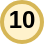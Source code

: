 <mxfile version="14.6.13" type="device"><diagram id="F6soQRBUs-EwhLRSdWlq" name="Seite-1"><mxGraphModel dx="175" dy="156" grid="1" gridSize="10" guides="1" tooltips="1" connect="1" arrows="1" fold="1" page="1" pageScale="1" pageWidth="827" pageHeight="1169" math="0" shadow="0"><root><mxCell id="0"/><mxCell id="1" parent="0"/><mxCell id="paCLNm4Hw6jFJsBi-Tcd-1" value="" style="group;fontStyle=1" parent="1" vertex="1" connectable="0"><mxGeometry x="40" y="39" width="20" height="21" as="geometry"/></mxCell><mxCell id="paCLNm4Hw6jFJsBi-Tcd-2" value="" style="ellipse;whiteSpace=wrap;html=1;aspect=fixed;fillColor=#fff2cc;strokeColor=#d6b656;strokeWidth=2;fontStyle=1" parent="paCLNm4Hw6jFJsBi-Tcd-1" vertex="1"><mxGeometry y="1" width="20" height="20" as="geometry"/></mxCell><mxCell id="paCLNm4Hw6jFJsBi-Tcd-3" value="10" style="text;html=1;strokeColor=none;fillColor=none;align=center;verticalAlign=middle;whiteSpace=wrap;rounded=0;fontStyle=1" parent="paCLNm4Hw6jFJsBi-Tcd-1" vertex="1"><mxGeometry x="5" width="10" height="20" as="geometry"/></mxCell></root></mxGraphModel></diagram></mxfile>